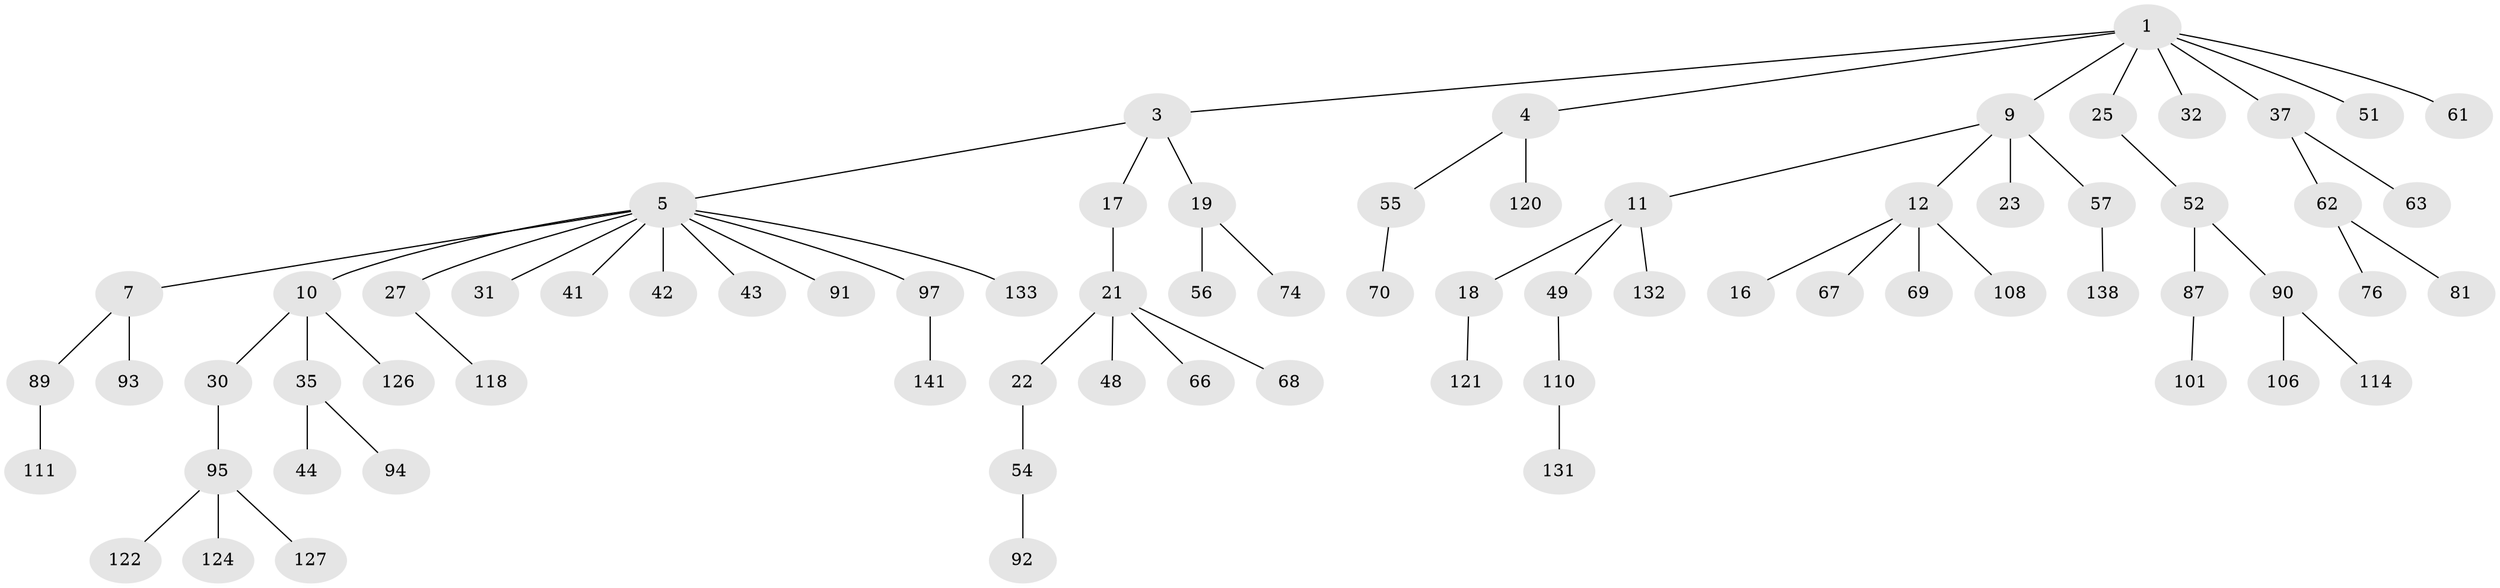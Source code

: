 // original degree distribution, {4: 0.0821917808219178, 6: 0.0136986301369863, 3: 0.136986301369863, 7: 0.00684931506849315, 5: 0.0136986301369863, 2: 0.2534246575342466, 1: 0.4863013698630137, 8: 0.00684931506849315}
// Generated by graph-tools (version 1.1) at 2025/15/03/09/25 04:15:40]
// undirected, 73 vertices, 72 edges
graph export_dot {
graph [start="1"]
  node [color=gray90,style=filled];
  1 [super="+2"];
  3;
  4;
  5 [super="+6+77+14+144+8"];
  7 [super="+83"];
  9 [super="+20+47"];
  10 [super="+58+15"];
  11;
  12 [super="+13"];
  16 [super="+140"];
  17 [super="+75"];
  18 [super="+72+107+26"];
  19 [super="+71"];
  21 [super="+39+29"];
  22 [super="+34"];
  23 [super="+24+33"];
  25 [super="+50+78"];
  27 [super="+38+73"];
  30 [super="+53+137"];
  31;
  32;
  35 [super="+109+128+123+65+60+40"];
  37 [super="+46"];
  41;
  42;
  43 [super="+105"];
  44;
  48;
  49 [super="+100"];
  51 [super="+116"];
  52 [super="+146+85+80"];
  54 [super="+117+88"];
  55;
  56;
  57;
  61;
  62 [super="+64+98"];
  63;
  66;
  67 [super="+82"];
  68;
  69 [super="+79"];
  70 [super="+99"];
  74;
  76;
  81 [super="+102"];
  87 [super="+145+125"];
  89;
  90;
  91;
  92;
  93 [super="+115"];
  94;
  95;
  97;
  101;
  106;
  108;
  110 [super="+119"];
  111;
  114;
  118 [super="+129"];
  120;
  121 [super="+139"];
  122;
  124;
  126;
  127;
  131;
  132;
  133;
  138;
  141;
  1 -- 3;
  1 -- 32;
  1 -- 51;
  1 -- 4;
  1 -- 37;
  1 -- 9;
  1 -- 61;
  1 -- 25;
  3 -- 5;
  3 -- 17;
  3 -- 19;
  4 -- 55;
  4 -- 120;
  5 -- 31;
  5 -- 41;
  5 -- 10;
  5 -- 7;
  5 -- 133;
  5 -- 27;
  5 -- 91;
  5 -- 97;
  5 -- 42;
  5 -- 43;
  7 -- 89;
  7 -- 93;
  9 -- 11;
  9 -- 12;
  9 -- 57;
  9 -- 23;
  10 -- 35;
  10 -- 126;
  10 -- 30;
  11 -- 18;
  11 -- 49;
  11 -- 132;
  12 -- 67;
  12 -- 69;
  12 -- 16;
  12 -- 108;
  17 -- 21;
  18 -- 121;
  19 -- 56;
  19 -- 74;
  21 -- 22;
  21 -- 66;
  21 -- 48;
  21 -- 68;
  22 -- 54;
  25 -- 52;
  27 -- 118;
  30 -- 95;
  35 -- 44;
  35 -- 94;
  37 -- 62;
  37 -- 63;
  49 -- 110;
  52 -- 90;
  52 -- 87;
  54 -- 92;
  55 -- 70;
  57 -- 138;
  62 -- 81;
  62 -- 76;
  87 -- 101;
  89 -- 111;
  90 -- 106;
  90 -- 114;
  95 -- 122;
  95 -- 124;
  95 -- 127;
  97 -- 141;
  110 -- 131;
}
